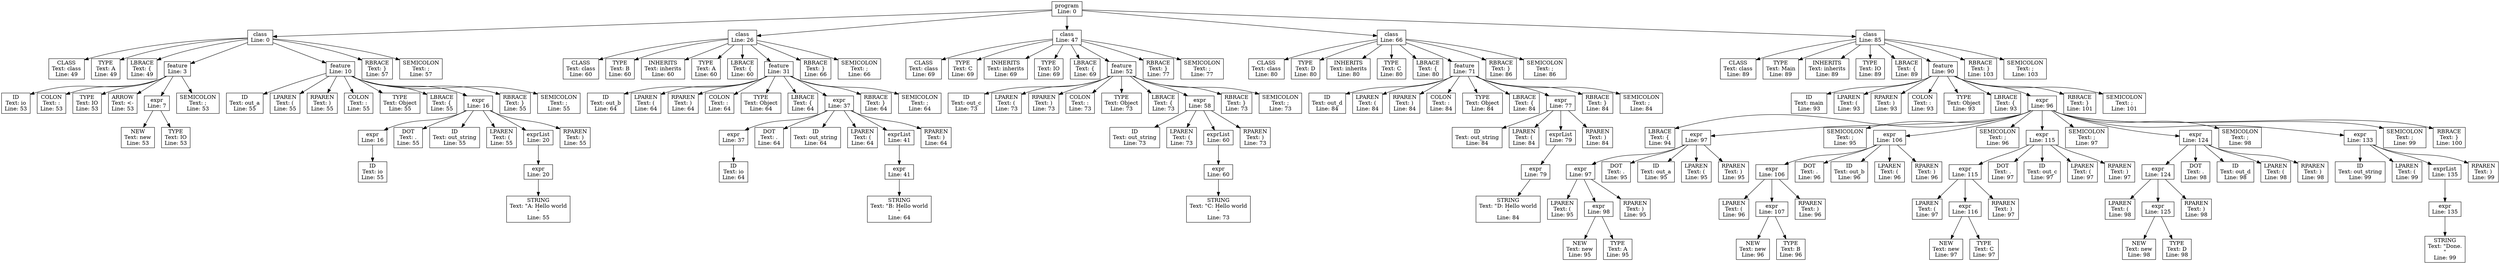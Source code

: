 digraph ParseTree {
    node [shape=box];
    0 [label="program\nLine: 0"];
    1 [label="class\nLine: 0"];
    2 [label="CLASS\nText: class\nLine: 49"];
    1 -> 2;
    3 [label="TYPE\nText: A\nLine: 49"];
    1 -> 3;
    4 [label="LBRACE\nText: {\nLine: 49"];
    1 -> 4;
    5 [label="feature\nLine: 3"];
    6 [label="ID\nText: io\nLine: 53"];
    5 -> 6;
    7 [label="COLON\nText: :\nLine: 53"];
    5 -> 7;
    8 [label="TYPE\nText: IO\nLine: 53"];
    5 -> 8;
    9 [label="ARROW\nText: <-\nLine: 53"];
    5 -> 9;
    10 [label="expr\nLine: 7"];
    11 [label="NEW\nText: new\nLine: 53"];
    10 -> 11;
    12 [label="TYPE\nText: IO\nLine: 53"];
    10 -> 12;
    5 -> 10;
    13 [label="SEMICOLON\nText: ;\nLine: 53"];
    5 -> 13;
    1 -> 5;
    14 [label="feature\nLine: 10"];
    15 [label="ID\nText: out_a\nLine: 55"];
    14 -> 15;
    16 [label="LPAREN\nText: (\nLine: 55"];
    14 -> 16;
    17 [label="RPAREN\nText: )\nLine: 55"];
    14 -> 17;
    18 [label="COLON\nText: :\nLine: 55"];
    14 -> 18;
    19 [label="TYPE\nText: Object\nLine: 55"];
    14 -> 19;
    20 [label="LBRACE\nText: {\nLine: 55"];
    14 -> 20;
    21 [label="expr\nLine: 16"];
    22 [label="expr\nLine: 16"];
    23 [label="ID\nText: io\nLine: 55"];
    22 -> 23;
    21 -> 22;
    24 [label="DOT\nText: .\nLine: 55"];
    21 -> 24;
    25 [label="ID\nText: out_string\nLine: 55"];
    21 -> 25;
    26 [label="LPAREN\nText: (\nLine: 55"];
    21 -> 26;
    27 [label="exprList\nLine: 20"];
    28 [label="expr\nLine: 20"];
    29 [label="STRING\nText: \"A: Hello world\n\"\nLine: 55"];
    28 -> 29;
    27 -> 28;
    21 -> 27;
    30 [label="RPAREN\nText: )\nLine: 55"];
    21 -> 30;
    14 -> 21;
    31 [label="RBRACE\nText: }\nLine: 55"];
    14 -> 31;
    32 [label="SEMICOLON\nText: ;\nLine: 55"];
    14 -> 32;
    1 -> 14;
    33 [label="RBRACE\nText: }\nLine: 57"];
    1 -> 33;
    34 [label="SEMICOLON\nText: ;\nLine: 57"];
    1 -> 34;
    0 -> 1;
    35 [label="class\nLine: 26"];
    36 [label="CLASS\nText: class\nLine: 60"];
    35 -> 36;
    37 [label="TYPE\nText: B\nLine: 60"];
    35 -> 37;
    38 [label="INHERITS\nText: inherits\nLine: 60"];
    35 -> 38;
    39 [label="TYPE\nText: A\nLine: 60"];
    35 -> 39;
    40 [label="LBRACE\nText: {\nLine: 60"];
    35 -> 40;
    41 [label="feature\nLine: 31"];
    42 [label="ID\nText: out_b\nLine: 64"];
    41 -> 42;
    43 [label="LPAREN\nText: (\nLine: 64"];
    41 -> 43;
    44 [label="RPAREN\nText: )\nLine: 64"];
    41 -> 44;
    45 [label="COLON\nText: :\nLine: 64"];
    41 -> 45;
    46 [label="TYPE\nText: Object\nLine: 64"];
    41 -> 46;
    47 [label="LBRACE\nText: {\nLine: 64"];
    41 -> 47;
    48 [label="expr\nLine: 37"];
    49 [label="expr\nLine: 37"];
    50 [label="ID\nText: io\nLine: 64"];
    49 -> 50;
    48 -> 49;
    51 [label="DOT\nText: .\nLine: 64"];
    48 -> 51;
    52 [label="ID\nText: out_string\nLine: 64"];
    48 -> 52;
    53 [label="LPAREN\nText: (\nLine: 64"];
    48 -> 53;
    54 [label="exprList\nLine: 41"];
    55 [label="expr\nLine: 41"];
    56 [label="STRING\nText: \"B: Hello world\n\"\nLine: 64"];
    55 -> 56;
    54 -> 55;
    48 -> 54;
    57 [label="RPAREN\nText: )\nLine: 64"];
    48 -> 57;
    41 -> 48;
    58 [label="RBRACE\nText: }\nLine: 64"];
    41 -> 58;
    59 [label="SEMICOLON\nText: ;\nLine: 64"];
    41 -> 59;
    35 -> 41;
    60 [label="RBRACE\nText: }\nLine: 66"];
    35 -> 60;
    61 [label="SEMICOLON\nText: ;\nLine: 66"];
    35 -> 61;
    0 -> 35;
    62 [label="class\nLine: 47"];
    63 [label="CLASS\nText: class\nLine: 69"];
    62 -> 63;
    64 [label="TYPE\nText: C\nLine: 69"];
    62 -> 64;
    65 [label="INHERITS\nText: inherits\nLine: 69"];
    62 -> 65;
    66 [label="TYPE\nText: IO\nLine: 69"];
    62 -> 66;
    67 [label="LBRACE\nText: {\nLine: 69"];
    62 -> 67;
    68 [label="feature\nLine: 52"];
    69 [label="ID\nText: out_c\nLine: 73"];
    68 -> 69;
    70 [label="LPAREN\nText: (\nLine: 73"];
    68 -> 70;
    71 [label="RPAREN\nText: )\nLine: 73"];
    68 -> 71;
    72 [label="COLON\nText: :\nLine: 73"];
    68 -> 72;
    73 [label="TYPE\nText: Object\nLine: 73"];
    68 -> 73;
    74 [label="LBRACE\nText: {\nLine: 73"];
    68 -> 74;
    75 [label="expr\nLine: 58"];
    76 [label="ID\nText: out_string\nLine: 73"];
    75 -> 76;
    77 [label="LPAREN\nText: (\nLine: 73"];
    75 -> 77;
    78 [label="exprList\nLine: 60"];
    79 [label="expr\nLine: 60"];
    80 [label="STRING\nText: \"C: Hello world\n\"\nLine: 73"];
    79 -> 80;
    78 -> 79;
    75 -> 78;
    81 [label="RPAREN\nText: )\nLine: 73"];
    75 -> 81;
    68 -> 75;
    82 [label="RBRACE\nText: }\nLine: 73"];
    68 -> 82;
    83 [label="SEMICOLON\nText: ;\nLine: 73"];
    68 -> 83;
    62 -> 68;
    84 [label="RBRACE\nText: }\nLine: 77"];
    62 -> 84;
    85 [label="SEMICOLON\nText: ;\nLine: 77"];
    62 -> 85;
    0 -> 62;
    86 [label="class\nLine: 66"];
    87 [label="CLASS\nText: class\nLine: 80"];
    86 -> 87;
    88 [label="TYPE\nText: D\nLine: 80"];
    86 -> 88;
    89 [label="INHERITS\nText: inherits\nLine: 80"];
    86 -> 89;
    90 [label="TYPE\nText: C\nLine: 80"];
    86 -> 90;
    91 [label="LBRACE\nText: {\nLine: 80"];
    86 -> 91;
    92 [label="feature\nLine: 71"];
    93 [label="ID\nText: out_d\nLine: 84"];
    92 -> 93;
    94 [label="LPAREN\nText: (\nLine: 84"];
    92 -> 94;
    95 [label="RPAREN\nText: )\nLine: 84"];
    92 -> 95;
    96 [label="COLON\nText: :\nLine: 84"];
    92 -> 96;
    97 [label="TYPE\nText: Object\nLine: 84"];
    92 -> 97;
    98 [label="LBRACE\nText: {\nLine: 84"];
    92 -> 98;
    99 [label="expr\nLine: 77"];
    100 [label="ID\nText: out_string\nLine: 84"];
    99 -> 100;
    101 [label="LPAREN\nText: (\nLine: 84"];
    99 -> 101;
    102 [label="exprList\nLine: 79"];
    103 [label="expr\nLine: 79"];
    104 [label="STRING\nText: \"D: Hello world\n\"\nLine: 84"];
    103 -> 104;
    102 -> 103;
    99 -> 102;
    105 [label="RPAREN\nText: )\nLine: 84"];
    99 -> 105;
    92 -> 99;
    106 [label="RBRACE\nText: }\nLine: 84"];
    92 -> 106;
    107 [label="SEMICOLON\nText: ;\nLine: 84"];
    92 -> 107;
    86 -> 92;
    108 [label="RBRACE\nText: }\nLine: 86"];
    86 -> 108;
    109 [label="SEMICOLON\nText: ;\nLine: 86"];
    86 -> 109;
    0 -> 86;
    110 [label="class\nLine: 85"];
    111 [label="CLASS\nText: class\nLine: 89"];
    110 -> 111;
    112 [label="TYPE\nText: Main\nLine: 89"];
    110 -> 112;
    113 [label="INHERITS\nText: inherits\nLine: 89"];
    110 -> 113;
    114 [label="TYPE\nText: IO\nLine: 89"];
    110 -> 114;
    115 [label="LBRACE\nText: {\nLine: 89"];
    110 -> 115;
    116 [label="feature\nLine: 90"];
    117 [label="ID\nText: main\nLine: 93"];
    116 -> 117;
    118 [label="LPAREN\nText: (\nLine: 93"];
    116 -> 118;
    119 [label="RPAREN\nText: )\nLine: 93"];
    116 -> 119;
    120 [label="COLON\nText: :\nLine: 93"];
    116 -> 120;
    121 [label="TYPE\nText: Object\nLine: 93"];
    116 -> 121;
    122 [label="LBRACE\nText: {\nLine: 93"];
    116 -> 122;
    123 [label="expr\nLine: 96"];
    124 [label="LBRACE\nText: {\nLine: 94"];
    123 -> 124;
    125 [label="expr\nLine: 97"];
    126 [label="expr\nLine: 97"];
    127 [label="LPAREN\nText: (\nLine: 95"];
    126 -> 127;
    128 [label="expr\nLine: 98"];
    129 [label="NEW\nText: new\nLine: 95"];
    128 -> 129;
    130 [label="TYPE\nText: A\nLine: 95"];
    128 -> 130;
    126 -> 128;
    131 [label="RPAREN\nText: )\nLine: 95"];
    126 -> 131;
    125 -> 126;
    132 [label="DOT\nText: .\nLine: 95"];
    125 -> 132;
    133 [label="ID\nText: out_a\nLine: 95"];
    125 -> 133;
    134 [label="LPAREN\nText: (\nLine: 95"];
    125 -> 134;
    135 [label="RPAREN\nText: )\nLine: 95"];
    125 -> 135;
    123 -> 125;
    136 [label="SEMICOLON\nText: ;\nLine: 95"];
    123 -> 136;
    137 [label="expr\nLine: 106"];
    138 [label="expr\nLine: 106"];
    139 [label="LPAREN\nText: (\nLine: 96"];
    138 -> 139;
    140 [label="expr\nLine: 107"];
    141 [label="NEW\nText: new\nLine: 96"];
    140 -> 141;
    142 [label="TYPE\nText: B\nLine: 96"];
    140 -> 142;
    138 -> 140;
    143 [label="RPAREN\nText: )\nLine: 96"];
    138 -> 143;
    137 -> 138;
    144 [label="DOT\nText: .\nLine: 96"];
    137 -> 144;
    145 [label="ID\nText: out_b\nLine: 96"];
    137 -> 145;
    146 [label="LPAREN\nText: (\nLine: 96"];
    137 -> 146;
    147 [label="RPAREN\nText: )\nLine: 96"];
    137 -> 147;
    123 -> 137;
    148 [label="SEMICOLON\nText: ;\nLine: 96"];
    123 -> 148;
    149 [label="expr\nLine: 115"];
    150 [label="expr\nLine: 115"];
    151 [label="LPAREN\nText: (\nLine: 97"];
    150 -> 151;
    152 [label="expr\nLine: 116"];
    153 [label="NEW\nText: new\nLine: 97"];
    152 -> 153;
    154 [label="TYPE\nText: C\nLine: 97"];
    152 -> 154;
    150 -> 152;
    155 [label="RPAREN\nText: )\nLine: 97"];
    150 -> 155;
    149 -> 150;
    156 [label="DOT\nText: .\nLine: 97"];
    149 -> 156;
    157 [label="ID\nText: out_c\nLine: 97"];
    149 -> 157;
    158 [label="LPAREN\nText: (\nLine: 97"];
    149 -> 158;
    159 [label="RPAREN\nText: )\nLine: 97"];
    149 -> 159;
    123 -> 149;
    160 [label="SEMICOLON\nText: ;\nLine: 97"];
    123 -> 160;
    161 [label="expr\nLine: 124"];
    162 [label="expr\nLine: 124"];
    163 [label="LPAREN\nText: (\nLine: 98"];
    162 -> 163;
    164 [label="expr\nLine: 125"];
    165 [label="NEW\nText: new\nLine: 98"];
    164 -> 165;
    166 [label="TYPE\nText: D\nLine: 98"];
    164 -> 166;
    162 -> 164;
    167 [label="RPAREN\nText: )\nLine: 98"];
    162 -> 167;
    161 -> 162;
    168 [label="DOT\nText: .\nLine: 98"];
    161 -> 168;
    169 [label="ID\nText: out_d\nLine: 98"];
    161 -> 169;
    170 [label="LPAREN\nText: (\nLine: 98"];
    161 -> 170;
    171 [label="RPAREN\nText: )\nLine: 98"];
    161 -> 171;
    123 -> 161;
    172 [label="SEMICOLON\nText: ;\nLine: 98"];
    123 -> 172;
    173 [label="expr\nLine: 133"];
    174 [label="ID\nText: out_string\nLine: 99"];
    173 -> 174;
    175 [label="LPAREN\nText: (\nLine: 99"];
    173 -> 175;
    176 [label="exprList\nLine: 135"];
    177 [label="expr\nLine: 135"];
    178 [label="STRING\nText: \"Done.\n\"\nLine: 99"];
    177 -> 178;
    176 -> 177;
    173 -> 176;
    179 [label="RPAREN\nText: )\nLine: 99"];
    173 -> 179;
    123 -> 173;
    180 [label="SEMICOLON\nText: ;\nLine: 99"];
    123 -> 180;
    181 [label="RBRACE\nText: }\nLine: 100"];
    123 -> 181;
    116 -> 123;
    182 [label="RBRACE\nText: }\nLine: 101"];
    116 -> 182;
    183 [label="SEMICOLON\nText: ;\nLine: 101"];
    116 -> 183;
    110 -> 116;
    184 [label="RBRACE\nText: }\nLine: 103"];
    110 -> 184;
    185 [label="SEMICOLON\nText: ;\nLine: 103"];
    110 -> 185;
    0 -> 110;
}


